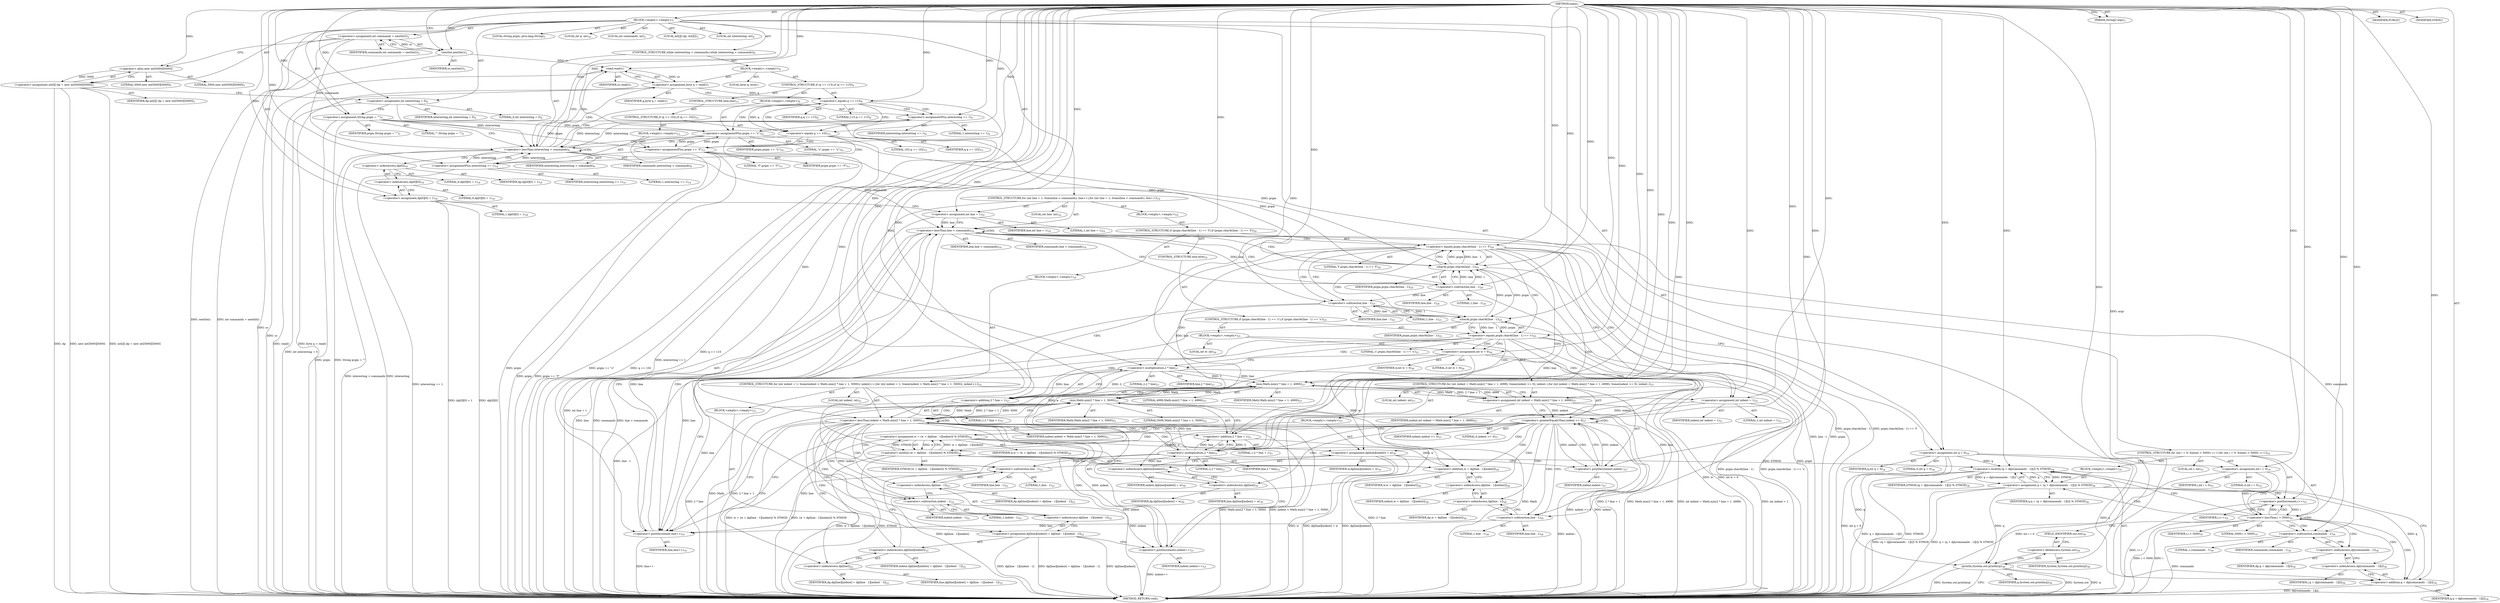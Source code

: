 digraph "main" {  
"17" [label = <(METHOD,main)<SUB>1</SUB>> ]
"18" [label = <(PARAM,String[] args)<SUB>1</SUB>> ]
"19" [label = <(BLOCK,&lt;empty&gt;,&lt;empty&gt;)<SUB>1</SUB>> ]
"20" [label = <(LOCAL,int commands: int)<SUB>2</SUB>> ]
"21" [label = <(&lt;operator&gt;.assignment,int commands = nextInt())<SUB>2</SUB>> ]
"22" [label = <(IDENTIFIER,commands,int commands = nextInt())<SUB>2</SUB>> ]
"23" [label = <(nextInt,nextInt())<SUB>2</SUB>> ]
"24" [label = <(IDENTIFIER,sc,nextInt())<SUB>2</SUB>> ]
"25" [label = <(LOCAL,int[][] dp: int[][])<SUB>3</SUB>> ]
"26" [label = <(&lt;operator&gt;.assignment,int[][] dp = new int[5000][5000])<SUB>3</SUB>> ]
"27" [label = <(IDENTIFIER,dp,int[][] dp = new int[5000][5000])<SUB>3</SUB>> ]
"28" [label = <(&lt;operator&gt;.alloc,new int[5000][5000])> ]
"29" [label = <(LITERAL,5000,new int[5000][5000])<SUB>3</SUB>> ]
"30" [label = <(LITERAL,5000,new int[5000][5000])<SUB>3</SUB>> ]
"31" [label = <(LOCAL,int interesting: int)<SUB>4</SUB>> ]
"32" [label = <(&lt;operator&gt;.assignment,int interesting = 0)<SUB>4</SUB>> ]
"33" [label = <(IDENTIFIER,interesting,int interesting = 0)<SUB>4</SUB>> ]
"34" [label = <(LITERAL,0,int interesting = 0)<SUB>4</SUB>> ]
"35" [label = <(LOCAL,String prgm: java.lang.String)<SUB>5</SUB>> ]
"36" [label = <(&lt;operator&gt;.assignment,String prgm = &quot;&quot;)<SUB>5</SUB>> ]
"37" [label = <(IDENTIFIER,prgm,String prgm = &quot;&quot;)<SUB>5</SUB>> ]
"38" [label = <(LITERAL,&quot;&quot;,String prgm = &quot;&quot;)<SUB>5</SUB>> ]
"39" [label = <(CONTROL_STRUCTURE,while (interesting &lt; commands),while (interesting &lt; commands))<SUB>6</SUB>> ]
"40" [label = <(&lt;operator&gt;.lessThan,interesting &lt; commands)<SUB>6</SUB>> ]
"41" [label = <(IDENTIFIER,interesting,interesting &lt; commands)<SUB>6</SUB>> ]
"42" [label = <(IDENTIFIER,commands,interesting &lt; commands)<SUB>6</SUB>> ]
"43" [label = <(BLOCK,&lt;empty&gt;,&lt;empty&gt;)<SUB>6</SUB>> ]
"44" [label = <(LOCAL,byte q: byte)<SUB>7</SUB>> ]
"45" [label = <(&lt;operator&gt;.assignment,byte q = read())<SUB>7</SUB>> ]
"46" [label = <(IDENTIFIER,q,byte q = read())<SUB>7</SUB>> ]
"47" [label = <(read,read())<SUB>7</SUB>> ]
"48" [label = <(IDENTIFIER,sc,read())<SUB>7</SUB>> ]
"49" [label = <(CONTROL_STRUCTURE,if (q == 115),if (q == 115))<SUB>8</SUB>> ]
"50" [label = <(&lt;operator&gt;.equals,q == 115)<SUB>8</SUB>> ]
"51" [label = <(IDENTIFIER,q,q == 115)<SUB>8</SUB>> ]
"52" [label = <(LITERAL,115,q == 115)<SUB>8</SUB>> ]
"53" [label = <(BLOCK,&lt;empty&gt;,&lt;empty&gt;)<SUB>8</SUB>> ]
"54" [label = <(&lt;operator&gt;.assignmentPlus,interesting += 1)<SUB>9</SUB>> ]
"55" [label = <(IDENTIFIER,interesting,interesting += 1)<SUB>9</SUB>> ]
"56" [label = <(LITERAL,1,interesting += 1)<SUB>9</SUB>> ]
"57" [label = <(&lt;operator&gt;.assignmentPlus,prgm += &quot;s&quot;)<SUB>10</SUB>> ]
"58" [label = <(IDENTIFIER,prgm,prgm += &quot;s&quot;)<SUB>10</SUB>> ]
"59" [label = <(LITERAL,&quot;s&quot;,prgm += &quot;s&quot;)<SUB>10</SUB>> ]
"60" [label = <(CONTROL_STRUCTURE,else,else)<SUB>12</SUB>> ]
"61" [label = <(CONTROL_STRUCTURE,if (q == 102),if (q == 102))<SUB>12</SUB>> ]
"62" [label = <(&lt;operator&gt;.equals,q == 102)<SUB>12</SUB>> ]
"63" [label = <(IDENTIFIER,q,q == 102)<SUB>12</SUB>> ]
"64" [label = <(LITERAL,102,q == 102)<SUB>12</SUB>> ]
"65" [label = <(BLOCK,&lt;empty&gt;,&lt;empty&gt;)<SUB>12</SUB>> ]
"66" [label = <(&lt;operator&gt;.assignmentPlus,prgm += &quot;f&quot;)<SUB>13</SUB>> ]
"67" [label = <(IDENTIFIER,prgm,prgm += &quot;f&quot;)<SUB>13</SUB>> ]
"68" [label = <(LITERAL,&quot;f&quot;,prgm += &quot;f&quot;)<SUB>13</SUB>> ]
"69" [label = <(&lt;operator&gt;.assignmentPlus,interesting += 1)<SUB>14</SUB>> ]
"70" [label = <(IDENTIFIER,interesting,interesting += 1)<SUB>14</SUB>> ]
"71" [label = <(LITERAL,1,interesting += 1)<SUB>14</SUB>> ]
"72" [label = <(&lt;operator&gt;.assignment,dp[0][0] = 1)<SUB>18</SUB>> ]
"73" [label = <(&lt;operator&gt;.indexAccess,dp[0][0])<SUB>18</SUB>> ]
"74" [label = <(&lt;operator&gt;.indexAccess,dp[0])<SUB>18</SUB>> ]
"75" [label = <(IDENTIFIER,dp,dp[0][0] = 1)<SUB>18</SUB>> ]
"76" [label = <(LITERAL,0,dp[0][0] = 1)<SUB>18</SUB>> ]
"77" [label = <(LITERAL,0,dp[0][0] = 1)<SUB>18</SUB>> ]
"78" [label = <(LITERAL,1,dp[0][0] = 1)<SUB>18</SUB>> ]
"79" [label = <(CONTROL_STRUCTURE,for (int line = 1; Some(line &lt; commands); line++),for (int line = 1; Some(line &lt; commands); line++))<SUB>19</SUB>> ]
"80" [label = <(LOCAL,int line: int)<SUB>19</SUB>> ]
"81" [label = <(&lt;operator&gt;.assignment,int line = 1)<SUB>19</SUB>> ]
"82" [label = <(IDENTIFIER,line,int line = 1)<SUB>19</SUB>> ]
"83" [label = <(LITERAL,1,int line = 1)<SUB>19</SUB>> ]
"84" [label = <(&lt;operator&gt;.lessThan,line &lt; commands)<SUB>19</SUB>> ]
"85" [label = <(IDENTIFIER,line,line &lt; commands)<SUB>19</SUB>> ]
"86" [label = <(IDENTIFIER,commands,line &lt; commands)<SUB>19</SUB>> ]
"87" [label = <(&lt;operator&gt;.postIncrement,line++)<SUB>19</SUB>> ]
"88" [label = <(IDENTIFIER,line,line++)<SUB>19</SUB>> ]
"89" [label = <(BLOCK,&lt;empty&gt;,&lt;empty&gt;)<SUB>19</SUB>> ]
"90" [label = <(CONTROL_STRUCTURE,if (prgm.charAt(line - 1) == 'f'),if (prgm.charAt(line - 1) == 'f'))<SUB>20</SUB>> ]
"91" [label = <(&lt;operator&gt;.equals,prgm.charAt(line - 1) == 'f')<SUB>20</SUB>> ]
"92" [label = <(charAt,prgm.charAt(line - 1))<SUB>20</SUB>> ]
"93" [label = <(IDENTIFIER,prgm,prgm.charAt(line - 1))<SUB>20</SUB>> ]
"94" [label = <(&lt;operator&gt;.subtraction,line - 1)<SUB>20</SUB>> ]
"95" [label = <(IDENTIFIER,line,line - 1)<SUB>20</SUB>> ]
"96" [label = <(LITERAL,1,line - 1)<SUB>20</SUB>> ]
"97" [label = <(LITERAL,'f',prgm.charAt(line - 1) == 'f')<SUB>20</SUB>> ]
"98" [label = <(BLOCK,&lt;empty&gt;,&lt;empty&gt;)<SUB>20</SUB>> ]
"99" [label = <(CONTROL_STRUCTURE,for (int indent = 1; Some(indent &lt; Math.min(2 * line + 1, 5000)); indent++),for (int indent = 1; Some(indent &lt; Math.min(2 * line + 1, 5000)); indent++))<SUB>21</SUB>> ]
"100" [label = <(LOCAL,int indent: int)<SUB>21</SUB>> ]
"101" [label = <(&lt;operator&gt;.assignment,int indent = 1)<SUB>21</SUB>> ]
"102" [label = <(IDENTIFIER,indent,int indent = 1)<SUB>21</SUB>> ]
"103" [label = <(LITERAL,1,int indent = 1)<SUB>21</SUB>> ]
"104" [label = <(&lt;operator&gt;.lessThan,indent &lt; Math.min(2 * line + 1, 5000))<SUB>21</SUB>> ]
"105" [label = <(IDENTIFIER,indent,indent &lt; Math.min(2 * line + 1, 5000))<SUB>21</SUB>> ]
"106" [label = <(min,Math.min(2 * line + 1, 5000))<SUB>21</SUB>> ]
"107" [label = <(IDENTIFIER,Math,Math.min(2 * line + 1, 5000))<SUB>21</SUB>> ]
"108" [label = <(&lt;operator&gt;.addition,2 * line + 1)<SUB>21</SUB>> ]
"109" [label = <(&lt;operator&gt;.multiplication,2 * line)<SUB>21</SUB>> ]
"110" [label = <(LITERAL,2,2 * line)<SUB>21</SUB>> ]
"111" [label = <(IDENTIFIER,line,2 * line)<SUB>21</SUB>> ]
"112" [label = <(LITERAL,1,2 * line + 1)<SUB>21</SUB>> ]
"113" [label = <(LITERAL,5000,Math.min(2 * line + 1, 5000))<SUB>21</SUB>> ]
"114" [label = <(&lt;operator&gt;.postIncrement,indent++)<SUB>21</SUB>> ]
"115" [label = <(IDENTIFIER,indent,indent++)<SUB>21</SUB>> ]
"116" [label = <(BLOCK,&lt;empty&gt;,&lt;empty&gt;)<SUB>21</SUB>> ]
"117" [label = <(&lt;operator&gt;.assignment,dp[line][indent] = dp[line - 1][indent - 1])<SUB>22</SUB>> ]
"118" [label = <(&lt;operator&gt;.indexAccess,dp[line][indent])<SUB>22</SUB>> ]
"119" [label = <(&lt;operator&gt;.indexAccess,dp[line])<SUB>22</SUB>> ]
"120" [label = <(IDENTIFIER,dp,dp[line][indent] = dp[line - 1][indent - 1])<SUB>22</SUB>> ]
"121" [label = <(IDENTIFIER,line,dp[line][indent] = dp[line - 1][indent - 1])<SUB>22</SUB>> ]
"122" [label = <(IDENTIFIER,indent,dp[line][indent] = dp[line - 1][indent - 1])<SUB>22</SUB>> ]
"123" [label = <(&lt;operator&gt;.indexAccess,dp[line - 1][indent - 1])<SUB>22</SUB>> ]
"124" [label = <(&lt;operator&gt;.indexAccess,dp[line - 1])<SUB>22</SUB>> ]
"125" [label = <(IDENTIFIER,dp,dp[line][indent] = dp[line - 1][indent - 1])<SUB>22</SUB>> ]
"126" [label = <(&lt;operator&gt;.subtraction,line - 1)<SUB>22</SUB>> ]
"127" [label = <(IDENTIFIER,line,line - 1)<SUB>22</SUB>> ]
"128" [label = <(LITERAL,1,line - 1)<SUB>22</SUB>> ]
"129" [label = <(&lt;operator&gt;.subtraction,indent - 1)<SUB>22</SUB>> ]
"130" [label = <(IDENTIFIER,indent,indent - 1)<SUB>22</SUB>> ]
"131" [label = <(LITERAL,1,indent - 1)<SUB>22</SUB>> ]
"132" [label = <(CONTROL_STRUCTURE,else,else)<SUB>25</SUB>> ]
"133" [label = <(CONTROL_STRUCTURE,if (prgm.charAt(line - 1) == 's'),if (prgm.charAt(line - 1) == 's'))<SUB>25</SUB>> ]
"134" [label = <(&lt;operator&gt;.equals,prgm.charAt(line - 1) == 's')<SUB>25</SUB>> ]
"135" [label = <(charAt,prgm.charAt(line - 1))<SUB>25</SUB>> ]
"136" [label = <(IDENTIFIER,prgm,prgm.charAt(line - 1))<SUB>25</SUB>> ]
"137" [label = <(&lt;operator&gt;.subtraction,line - 1)<SUB>25</SUB>> ]
"138" [label = <(IDENTIFIER,line,line - 1)<SUB>25</SUB>> ]
"139" [label = <(LITERAL,1,line - 1)<SUB>25</SUB>> ]
"140" [label = <(LITERAL,'s',prgm.charAt(line - 1) == 's')<SUB>25</SUB>> ]
"141" [label = <(BLOCK,&lt;empty&gt;,&lt;empty&gt;)<SUB>25</SUB>> ]
"142" [label = <(LOCAL,int w: int)<SUB>26</SUB>> ]
"143" [label = <(&lt;operator&gt;.assignment,int w = 0)<SUB>26</SUB>> ]
"144" [label = <(IDENTIFIER,w,int w = 0)<SUB>26</SUB>> ]
"145" [label = <(LITERAL,0,int w = 0)<SUB>26</SUB>> ]
"146" [label = <(CONTROL_STRUCTURE,for (int indent = Math.min(2 * line + 1, 4999); Some(indent &gt;= 0); indent--),for (int indent = Math.min(2 * line + 1, 4999); Some(indent &gt;= 0); indent--))<SUB>27</SUB>> ]
"147" [label = <(LOCAL,int indent: int)<SUB>27</SUB>> ]
"148" [label = <(&lt;operator&gt;.assignment,int indent = Math.min(2 * line + 1, 4999))<SUB>27</SUB>> ]
"149" [label = <(IDENTIFIER,indent,int indent = Math.min(2 * line + 1, 4999))<SUB>27</SUB>> ]
"150" [label = <(min,Math.min(2 * line + 1, 4999))<SUB>27</SUB>> ]
"151" [label = <(IDENTIFIER,Math,Math.min(2 * line + 1, 4999))<SUB>27</SUB>> ]
"152" [label = <(&lt;operator&gt;.addition,2 * line + 1)<SUB>27</SUB>> ]
"153" [label = <(&lt;operator&gt;.multiplication,2 * line)<SUB>27</SUB>> ]
"154" [label = <(LITERAL,2,2 * line)<SUB>27</SUB>> ]
"155" [label = <(IDENTIFIER,line,2 * line)<SUB>27</SUB>> ]
"156" [label = <(LITERAL,1,2 * line + 1)<SUB>27</SUB>> ]
"157" [label = <(LITERAL,4999,Math.min(2 * line + 1, 4999))<SUB>27</SUB>> ]
"158" [label = <(&lt;operator&gt;.greaterEqualsThan,indent &gt;= 0)<SUB>27</SUB>> ]
"159" [label = <(IDENTIFIER,indent,indent &gt;= 0)<SUB>27</SUB>> ]
"160" [label = <(LITERAL,0,indent &gt;= 0)<SUB>27</SUB>> ]
"161" [label = <(&lt;operator&gt;.postDecrement,indent--)<SUB>27</SUB>> ]
"162" [label = <(IDENTIFIER,indent,indent--)<SUB>27</SUB>> ]
"163" [label = <(BLOCK,&lt;empty&gt;,&lt;empty&gt;)<SUB>27</SUB>> ]
"164" [label = <(&lt;operator&gt;.assignment,w = (w + dp[line - 1][indent]) % STMOD)<SUB>28</SUB>> ]
"165" [label = <(IDENTIFIER,w,w = (w + dp[line - 1][indent]) % STMOD)<SUB>28</SUB>> ]
"166" [label = <(&lt;operator&gt;.modulo,(w + dp[line - 1][indent]) % STMOD)<SUB>28</SUB>> ]
"167" [label = <(&lt;operator&gt;.addition,w + dp[line - 1][indent])<SUB>28</SUB>> ]
"168" [label = <(IDENTIFIER,w,w + dp[line - 1][indent])<SUB>28</SUB>> ]
"169" [label = <(&lt;operator&gt;.indexAccess,dp[line - 1][indent])<SUB>28</SUB>> ]
"170" [label = <(&lt;operator&gt;.indexAccess,dp[line - 1])<SUB>28</SUB>> ]
"171" [label = <(IDENTIFIER,dp,w + dp[line - 1][indent])<SUB>28</SUB>> ]
"172" [label = <(&lt;operator&gt;.subtraction,line - 1)<SUB>28</SUB>> ]
"173" [label = <(IDENTIFIER,line,line - 1)<SUB>28</SUB>> ]
"174" [label = <(LITERAL,1,line - 1)<SUB>28</SUB>> ]
"175" [label = <(IDENTIFIER,indent,w + dp[line - 1][indent])<SUB>28</SUB>> ]
"176" [label = <(IDENTIFIER,STMOD,(w + dp[line - 1][indent]) % STMOD)<SUB>28</SUB>> ]
"177" [label = <(&lt;operator&gt;.assignment,dp[line][indent] = w)<SUB>30</SUB>> ]
"178" [label = <(&lt;operator&gt;.indexAccess,dp[line][indent])<SUB>30</SUB>> ]
"179" [label = <(&lt;operator&gt;.indexAccess,dp[line])<SUB>30</SUB>> ]
"180" [label = <(IDENTIFIER,dp,dp[line][indent] = w)<SUB>30</SUB>> ]
"181" [label = <(IDENTIFIER,line,dp[line][indent] = w)<SUB>30</SUB>> ]
"182" [label = <(IDENTIFIER,indent,dp[line][indent] = w)<SUB>30</SUB>> ]
"183" [label = <(IDENTIFIER,w,dp[line][indent] = w)<SUB>30</SUB>> ]
"184" [label = <(LOCAL,int q: int)<SUB>34</SUB>> ]
"185" [label = <(&lt;operator&gt;.assignment,int q = 0)<SUB>34</SUB>> ]
"186" [label = <(IDENTIFIER,q,int q = 0)<SUB>34</SUB>> ]
"187" [label = <(LITERAL,0,int q = 0)<SUB>34</SUB>> ]
"188" [label = <(CONTROL_STRUCTURE,for (int i = 0; Some(i &lt; 5000); i++),for (int i = 0; Some(i &lt; 5000); i++))<SUB>35</SUB>> ]
"189" [label = <(LOCAL,int i: int)<SUB>35</SUB>> ]
"190" [label = <(&lt;operator&gt;.assignment,int i = 0)<SUB>35</SUB>> ]
"191" [label = <(IDENTIFIER,i,int i = 0)<SUB>35</SUB>> ]
"192" [label = <(LITERAL,0,int i = 0)<SUB>35</SUB>> ]
"193" [label = <(&lt;operator&gt;.lessThan,i &lt; 5000)<SUB>35</SUB>> ]
"194" [label = <(IDENTIFIER,i,i &lt; 5000)<SUB>35</SUB>> ]
"195" [label = <(LITERAL,5000,i &lt; 5000)<SUB>35</SUB>> ]
"196" [label = <(&lt;operator&gt;.postIncrement,i++)<SUB>35</SUB>> ]
"197" [label = <(IDENTIFIER,i,i++)<SUB>35</SUB>> ]
"198" [label = <(BLOCK,&lt;empty&gt;,&lt;empty&gt;)<SUB>35</SUB>> ]
"199" [label = <(&lt;operator&gt;.assignment,q = (q + dp[commands - 1][i]) % STMOD)<SUB>36</SUB>> ]
"200" [label = <(IDENTIFIER,q,q = (q + dp[commands - 1][i]) % STMOD)<SUB>36</SUB>> ]
"201" [label = <(&lt;operator&gt;.modulo,(q + dp[commands - 1][i]) % STMOD)<SUB>36</SUB>> ]
"202" [label = <(&lt;operator&gt;.addition,q + dp[commands - 1][i])<SUB>36</SUB>> ]
"203" [label = <(IDENTIFIER,q,q + dp[commands - 1][i])<SUB>36</SUB>> ]
"204" [label = <(&lt;operator&gt;.indexAccess,dp[commands - 1][i])<SUB>36</SUB>> ]
"205" [label = <(&lt;operator&gt;.indexAccess,dp[commands - 1])<SUB>36</SUB>> ]
"206" [label = <(IDENTIFIER,dp,q + dp[commands - 1][i])<SUB>36</SUB>> ]
"207" [label = <(&lt;operator&gt;.subtraction,commands - 1)<SUB>36</SUB>> ]
"208" [label = <(IDENTIFIER,commands,commands - 1)<SUB>36</SUB>> ]
"209" [label = <(LITERAL,1,commands - 1)<SUB>36</SUB>> ]
"210" [label = <(IDENTIFIER,i,q + dp[commands - 1][i])<SUB>36</SUB>> ]
"211" [label = <(IDENTIFIER,STMOD,(q + dp[commands - 1][i]) % STMOD)<SUB>36</SUB>> ]
"212" [label = <(println,System.out.println(q))<SUB>38</SUB>> ]
"213" [label = <(&lt;operator&gt;.fieldAccess,System.out)<SUB>38</SUB>> ]
"214" [label = <(IDENTIFIER,System,System.out.println(q))<SUB>38</SUB>> ]
"215" [label = <(FIELD_IDENTIFIER,out,out)<SUB>38</SUB>> ]
"216" [label = <(IDENTIFIER,q,System.out.println(q))<SUB>38</SUB>> ]
"217" [label = <(MODIFIER,PUBLIC)> ]
"218" [label = <(MODIFIER,STATIC)> ]
"219" [label = <(METHOD_RETURN,void)<SUB>1</SUB>> ]
  "17" -> "18"  [ label = "AST: "] 
  "17" -> "19"  [ label = "AST: "] 
  "17" -> "217"  [ label = "AST: "] 
  "17" -> "218"  [ label = "AST: "] 
  "17" -> "219"  [ label = "AST: "] 
  "19" -> "20"  [ label = "AST: "] 
  "19" -> "21"  [ label = "AST: "] 
  "19" -> "25"  [ label = "AST: "] 
  "19" -> "26"  [ label = "AST: "] 
  "19" -> "31"  [ label = "AST: "] 
  "19" -> "32"  [ label = "AST: "] 
  "19" -> "35"  [ label = "AST: "] 
  "19" -> "36"  [ label = "AST: "] 
  "19" -> "39"  [ label = "AST: "] 
  "19" -> "72"  [ label = "AST: "] 
  "19" -> "79"  [ label = "AST: "] 
  "19" -> "184"  [ label = "AST: "] 
  "19" -> "185"  [ label = "AST: "] 
  "19" -> "188"  [ label = "AST: "] 
  "19" -> "212"  [ label = "AST: "] 
  "21" -> "22"  [ label = "AST: "] 
  "21" -> "23"  [ label = "AST: "] 
  "23" -> "24"  [ label = "AST: "] 
  "26" -> "27"  [ label = "AST: "] 
  "26" -> "28"  [ label = "AST: "] 
  "28" -> "29"  [ label = "AST: "] 
  "28" -> "30"  [ label = "AST: "] 
  "32" -> "33"  [ label = "AST: "] 
  "32" -> "34"  [ label = "AST: "] 
  "36" -> "37"  [ label = "AST: "] 
  "36" -> "38"  [ label = "AST: "] 
  "39" -> "40"  [ label = "AST: "] 
  "39" -> "43"  [ label = "AST: "] 
  "40" -> "41"  [ label = "AST: "] 
  "40" -> "42"  [ label = "AST: "] 
  "43" -> "44"  [ label = "AST: "] 
  "43" -> "45"  [ label = "AST: "] 
  "43" -> "49"  [ label = "AST: "] 
  "45" -> "46"  [ label = "AST: "] 
  "45" -> "47"  [ label = "AST: "] 
  "47" -> "48"  [ label = "AST: "] 
  "49" -> "50"  [ label = "AST: "] 
  "49" -> "53"  [ label = "AST: "] 
  "49" -> "60"  [ label = "AST: "] 
  "50" -> "51"  [ label = "AST: "] 
  "50" -> "52"  [ label = "AST: "] 
  "53" -> "54"  [ label = "AST: "] 
  "53" -> "57"  [ label = "AST: "] 
  "54" -> "55"  [ label = "AST: "] 
  "54" -> "56"  [ label = "AST: "] 
  "57" -> "58"  [ label = "AST: "] 
  "57" -> "59"  [ label = "AST: "] 
  "60" -> "61"  [ label = "AST: "] 
  "61" -> "62"  [ label = "AST: "] 
  "61" -> "65"  [ label = "AST: "] 
  "62" -> "63"  [ label = "AST: "] 
  "62" -> "64"  [ label = "AST: "] 
  "65" -> "66"  [ label = "AST: "] 
  "65" -> "69"  [ label = "AST: "] 
  "66" -> "67"  [ label = "AST: "] 
  "66" -> "68"  [ label = "AST: "] 
  "69" -> "70"  [ label = "AST: "] 
  "69" -> "71"  [ label = "AST: "] 
  "72" -> "73"  [ label = "AST: "] 
  "72" -> "78"  [ label = "AST: "] 
  "73" -> "74"  [ label = "AST: "] 
  "73" -> "77"  [ label = "AST: "] 
  "74" -> "75"  [ label = "AST: "] 
  "74" -> "76"  [ label = "AST: "] 
  "79" -> "80"  [ label = "AST: "] 
  "79" -> "81"  [ label = "AST: "] 
  "79" -> "84"  [ label = "AST: "] 
  "79" -> "87"  [ label = "AST: "] 
  "79" -> "89"  [ label = "AST: "] 
  "81" -> "82"  [ label = "AST: "] 
  "81" -> "83"  [ label = "AST: "] 
  "84" -> "85"  [ label = "AST: "] 
  "84" -> "86"  [ label = "AST: "] 
  "87" -> "88"  [ label = "AST: "] 
  "89" -> "90"  [ label = "AST: "] 
  "90" -> "91"  [ label = "AST: "] 
  "90" -> "98"  [ label = "AST: "] 
  "90" -> "132"  [ label = "AST: "] 
  "91" -> "92"  [ label = "AST: "] 
  "91" -> "97"  [ label = "AST: "] 
  "92" -> "93"  [ label = "AST: "] 
  "92" -> "94"  [ label = "AST: "] 
  "94" -> "95"  [ label = "AST: "] 
  "94" -> "96"  [ label = "AST: "] 
  "98" -> "99"  [ label = "AST: "] 
  "99" -> "100"  [ label = "AST: "] 
  "99" -> "101"  [ label = "AST: "] 
  "99" -> "104"  [ label = "AST: "] 
  "99" -> "114"  [ label = "AST: "] 
  "99" -> "116"  [ label = "AST: "] 
  "101" -> "102"  [ label = "AST: "] 
  "101" -> "103"  [ label = "AST: "] 
  "104" -> "105"  [ label = "AST: "] 
  "104" -> "106"  [ label = "AST: "] 
  "106" -> "107"  [ label = "AST: "] 
  "106" -> "108"  [ label = "AST: "] 
  "106" -> "113"  [ label = "AST: "] 
  "108" -> "109"  [ label = "AST: "] 
  "108" -> "112"  [ label = "AST: "] 
  "109" -> "110"  [ label = "AST: "] 
  "109" -> "111"  [ label = "AST: "] 
  "114" -> "115"  [ label = "AST: "] 
  "116" -> "117"  [ label = "AST: "] 
  "117" -> "118"  [ label = "AST: "] 
  "117" -> "123"  [ label = "AST: "] 
  "118" -> "119"  [ label = "AST: "] 
  "118" -> "122"  [ label = "AST: "] 
  "119" -> "120"  [ label = "AST: "] 
  "119" -> "121"  [ label = "AST: "] 
  "123" -> "124"  [ label = "AST: "] 
  "123" -> "129"  [ label = "AST: "] 
  "124" -> "125"  [ label = "AST: "] 
  "124" -> "126"  [ label = "AST: "] 
  "126" -> "127"  [ label = "AST: "] 
  "126" -> "128"  [ label = "AST: "] 
  "129" -> "130"  [ label = "AST: "] 
  "129" -> "131"  [ label = "AST: "] 
  "132" -> "133"  [ label = "AST: "] 
  "133" -> "134"  [ label = "AST: "] 
  "133" -> "141"  [ label = "AST: "] 
  "134" -> "135"  [ label = "AST: "] 
  "134" -> "140"  [ label = "AST: "] 
  "135" -> "136"  [ label = "AST: "] 
  "135" -> "137"  [ label = "AST: "] 
  "137" -> "138"  [ label = "AST: "] 
  "137" -> "139"  [ label = "AST: "] 
  "141" -> "142"  [ label = "AST: "] 
  "141" -> "143"  [ label = "AST: "] 
  "141" -> "146"  [ label = "AST: "] 
  "143" -> "144"  [ label = "AST: "] 
  "143" -> "145"  [ label = "AST: "] 
  "146" -> "147"  [ label = "AST: "] 
  "146" -> "148"  [ label = "AST: "] 
  "146" -> "158"  [ label = "AST: "] 
  "146" -> "161"  [ label = "AST: "] 
  "146" -> "163"  [ label = "AST: "] 
  "148" -> "149"  [ label = "AST: "] 
  "148" -> "150"  [ label = "AST: "] 
  "150" -> "151"  [ label = "AST: "] 
  "150" -> "152"  [ label = "AST: "] 
  "150" -> "157"  [ label = "AST: "] 
  "152" -> "153"  [ label = "AST: "] 
  "152" -> "156"  [ label = "AST: "] 
  "153" -> "154"  [ label = "AST: "] 
  "153" -> "155"  [ label = "AST: "] 
  "158" -> "159"  [ label = "AST: "] 
  "158" -> "160"  [ label = "AST: "] 
  "161" -> "162"  [ label = "AST: "] 
  "163" -> "164"  [ label = "AST: "] 
  "163" -> "177"  [ label = "AST: "] 
  "164" -> "165"  [ label = "AST: "] 
  "164" -> "166"  [ label = "AST: "] 
  "166" -> "167"  [ label = "AST: "] 
  "166" -> "176"  [ label = "AST: "] 
  "167" -> "168"  [ label = "AST: "] 
  "167" -> "169"  [ label = "AST: "] 
  "169" -> "170"  [ label = "AST: "] 
  "169" -> "175"  [ label = "AST: "] 
  "170" -> "171"  [ label = "AST: "] 
  "170" -> "172"  [ label = "AST: "] 
  "172" -> "173"  [ label = "AST: "] 
  "172" -> "174"  [ label = "AST: "] 
  "177" -> "178"  [ label = "AST: "] 
  "177" -> "183"  [ label = "AST: "] 
  "178" -> "179"  [ label = "AST: "] 
  "178" -> "182"  [ label = "AST: "] 
  "179" -> "180"  [ label = "AST: "] 
  "179" -> "181"  [ label = "AST: "] 
  "185" -> "186"  [ label = "AST: "] 
  "185" -> "187"  [ label = "AST: "] 
  "188" -> "189"  [ label = "AST: "] 
  "188" -> "190"  [ label = "AST: "] 
  "188" -> "193"  [ label = "AST: "] 
  "188" -> "196"  [ label = "AST: "] 
  "188" -> "198"  [ label = "AST: "] 
  "190" -> "191"  [ label = "AST: "] 
  "190" -> "192"  [ label = "AST: "] 
  "193" -> "194"  [ label = "AST: "] 
  "193" -> "195"  [ label = "AST: "] 
  "196" -> "197"  [ label = "AST: "] 
  "198" -> "199"  [ label = "AST: "] 
  "199" -> "200"  [ label = "AST: "] 
  "199" -> "201"  [ label = "AST: "] 
  "201" -> "202"  [ label = "AST: "] 
  "201" -> "211"  [ label = "AST: "] 
  "202" -> "203"  [ label = "AST: "] 
  "202" -> "204"  [ label = "AST: "] 
  "204" -> "205"  [ label = "AST: "] 
  "204" -> "210"  [ label = "AST: "] 
  "205" -> "206"  [ label = "AST: "] 
  "205" -> "207"  [ label = "AST: "] 
  "207" -> "208"  [ label = "AST: "] 
  "207" -> "209"  [ label = "AST: "] 
  "212" -> "213"  [ label = "AST: "] 
  "212" -> "216"  [ label = "AST: "] 
  "213" -> "214"  [ label = "AST: "] 
  "213" -> "215"  [ label = "AST: "] 
  "21" -> "28"  [ label = "CFG: "] 
  "26" -> "32"  [ label = "CFG: "] 
  "32" -> "36"  [ label = "CFG: "] 
  "36" -> "40"  [ label = "CFG: "] 
  "72" -> "81"  [ label = "CFG: "] 
  "185" -> "190"  [ label = "CFG: "] 
  "212" -> "219"  [ label = "CFG: "] 
  "23" -> "21"  [ label = "CFG: "] 
  "28" -> "26"  [ label = "CFG: "] 
  "40" -> "47"  [ label = "CFG: "] 
  "40" -> "74"  [ label = "CFG: "] 
  "73" -> "72"  [ label = "CFG: "] 
  "81" -> "84"  [ label = "CFG: "] 
  "84" -> "94"  [ label = "CFG: "] 
  "84" -> "185"  [ label = "CFG: "] 
  "87" -> "84"  [ label = "CFG: "] 
  "190" -> "193"  [ label = "CFG: "] 
  "193" -> "207"  [ label = "CFG: "] 
  "193" -> "215"  [ label = "CFG: "] 
  "196" -> "193"  [ label = "CFG: "] 
  "213" -> "212"  [ label = "CFG: "] 
  "45" -> "50"  [ label = "CFG: "] 
  "74" -> "73"  [ label = "CFG: "] 
  "199" -> "196"  [ label = "CFG: "] 
  "215" -> "213"  [ label = "CFG: "] 
  "47" -> "45"  [ label = "CFG: "] 
  "50" -> "54"  [ label = "CFG: "] 
  "50" -> "62"  [ label = "CFG: "] 
  "91" -> "101"  [ label = "CFG: "] 
  "91" -> "137"  [ label = "CFG: "] 
  "201" -> "199"  [ label = "CFG: "] 
  "54" -> "57"  [ label = "CFG: "] 
  "57" -> "40"  [ label = "CFG: "] 
  "92" -> "91"  [ label = "CFG: "] 
  "202" -> "201"  [ label = "CFG: "] 
  "62" -> "40"  [ label = "CFG: "] 
  "62" -> "66"  [ label = "CFG: "] 
  "94" -> "92"  [ label = "CFG: "] 
  "101" -> "109"  [ label = "CFG: "] 
  "104" -> "119"  [ label = "CFG: "] 
  "104" -> "87"  [ label = "CFG: "] 
  "114" -> "109"  [ label = "CFG: "] 
  "134" -> "143"  [ label = "CFG: "] 
  "134" -> "87"  [ label = "CFG: "] 
  "204" -> "202"  [ label = "CFG: "] 
  "66" -> "69"  [ label = "CFG: "] 
  "69" -> "40"  [ label = "CFG: "] 
  "106" -> "104"  [ label = "CFG: "] 
  "117" -> "114"  [ label = "CFG: "] 
  "135" -> "134"  [ label = "CFG: "] 
  "143" -> "153"  [ label = "CFG: "] 
  "205" -> "204"  [ label = "CFG: "] 
  "108" -> "106"  [ label = "CFG: "] 
  "118" -> "126"  [ label = "CFG: "] 
  "123" -> "117"  [ label = "CFG: "] 
  "137" -> "135"  [ label = "CFG: "] 
  "148" -> "158"  [ label = "CFG: "] 
  "158" -> "172"  [ label = "CFG: "] 
  "158" -> "87"  [ label = "CFG: "] 
  "161" -> "158"  [ label = "CFG: "] 
  "207" -> "205"  [ label = "CFG: "] 
  "109" -> "108"  [ label = "CFG: "] 
  "119" -> "118"  [ label = "CFG: "] 
  "124" -> "129"  [ label = "CFG: "] 
  "129" -> "123"  [ label = "CFG: "] 
  "150" -> "148"  [ label = "CFG: "] 
  "164" -> "179"  [ label = "CFG: "] 
  "177" -> "161"  [ label = "CFG: "] 
  "126" -> "124"  [ label = "CFG: "] 
  "152" -> "150"  [ label = "CFG: "] 
  "166" -> "164"  [ label = "CFG: "] 
  "178" -> "177"  [ label = "CFG: "] 
  "153" -> "152"  [ label = "CFG: "] 
  "167" -> "166"  [ label = "CFG: "] 
  "179" -> "178"  [ label = "CFG: "] 
  "169" -> "167"  [ label = "CFG: "] 
  "170" -> "169"  [ label = "CFG: "] 
  "172" -> "170"  [ label = "CFG: "] 
  "17" -> "23"  [ label = "CFG: "] 
  "18" -> "219"  [ label = "DDG: args"] 
  "23" -> "219"  [ label = "DDG: sc"] 
  "21" -> "219"  [ label = "DDG: nextInt()"] 
  "21" -> "219"  [ label = "DDG: int commands = nextInt()"] 
  "26" -> "219"  [ label = "DDG: dp"] 
  "26" -> "219"  [ label = "DDG: new int[5000][5000]"] 
  "26" -> "219"  [ label = "DDG: int[][] dp = new int[5000][5000]"] 
  "32" -> "219"  [ label = "DDG: int interesting = 0"] 
  "36" -> "219"  [ label = "DDG: prgm"] 
  "36" -> "219"  [ label = "DDG: String prgm = &quot;&quot;"] 
  "40" -> "219"  [ label = "DDG: interesting"] 
  "40" -> "219"  [ label = "DDG: interesting &lt; commands"] 
  "72" -> "219"  [ label = "DDG: dp[0][0]"] 
  "72" -> "219"  [ label = "DDG: dp[0][0] = 1"] 
  "81" -> "219"  [ label = "DDG: int line = 1"] 
  "84" -> "219"  [ label = "DDG: line"] 
  "84" -> "219"  [ label = "DDG: commands"] 
  "84" -> "219"  [ label = "DDG: line &lt; commands"] 
  "185" -> "219"  [ label = "DDG: int q = 0"] 
  "190" -> "219"  [ label = "DDG: int i = 0"] 
  "193" -> "219"  [ label = "DDG: i"] 
  "193" -> "219"  [ label = "DDG: i &lt; 5000"] 
  "212" -> "219"  [ label = "DDG: System.out"] 
  "212" -> "219"  [ label = "DDG: q"] 
  "212" -> "219"  [ label = "DDG: System.out.println(q)"] 
  "207" -> "219"  [ label = "DDG: commands"] 
  "202" -> "219"  [ label = "DDG: dp[commands - 1][i]"] 
  "201" -> "219"  [ label = "DDG: q + dp[commands - 1][i]"] 
  "201" -> "219"  [ label = "DDG: STMOD"] 
  "199" -> "219"  [ label = "DDG: (q + dp[commands - 1][i]) % STMOD"] 
  "199" -> "219"  [ label = "DDG: q = (q + dp[commands - 1][i]) % STMOD"] 
  "196" -> "219"  [ label = "DDG: i++"] 
  "92" -> "219"  [ label = "DDG: prgm"] 
  "92" -> "219"  [ label = "DDG: line - 1"] 
  "91" -> "219"  [ label = "DDG: prgm.charAt(line - 1)"] 
  "91" -> "219"  [ label = "DDG: prgm.charAt(line - 1) == 'f'"] 
  "135" -> "219"  [ label = "DDG: prgm"] 
  "135" -> "219"  [ label = "DDG: line - 1"] 
  "134" -> "219"  [ label = "DDG: prgm.charAt(line - 1)"] 
  "134" -> "219"  [ label = "DDG: prgm.charAt(line - 1) == 's'"] 
  "143" -> "219"  [ label = "DDG: w"] 
  "143" -> "219"  [ label = "DDG: int w = 0"] 
  "150" -> "219"  [ label = "DDG: Math"] 
  "152" -> "219"  [ label = "DDG: 2 * line"] 
  "150" -> "219"  [ label = "DDG: 2 * line + 1"] 
  "148" -> "219"  [ label = "DDG: Math.min(2 * line + 1, 4999)"] 
  "148" -> "219"  [ label = "DDG: int indent = Math.min(2 * line + 1, 4999)"] 
  "158" -> "219"  [ label = "DDG: indent"] 
  "158" -> "219"  [ label = "DDG: indent &gt;= 0"] 
  "167" -> "219"  [ label = "DDG: dp[line - 1][indent]"] 
  "166" -> "219"  [ label = "DDG: w + dp[line - 1][indent]"] 
  "166" -> "219"  [ label = "DDG: STMOD"] 
  "164" -> "219"  [ label = "DDG: (w + dp[line - 1][indent]) % STMOD"] 
  "164" -> "219"  [ label = "DDG: w = (w + dp[line - 1][indent]) % STMOD"] 
  "177" -> "219"  [ label = "DDG: dp[line][indent]"] 
  "177" -> "219"  [ label = "DDG: w"] 
  "177" -> "219"  [ label = "DDG: dp[line][indent] = w"] 
  "161" -> "219"  [ label = "DDG: indent--"] 
  "101" -> "219"  [ label = "DDG: int indent = 1"] 
  "104" -> "219"  [ label = "DDG: indent"] 
  "106" -> "219"  [ label = "DDG: Math"] 
  "108" -> "219"  [ label = "DDG: 2 * line"] 
  "106" -> "219"  [ label = "DDG: 2 * line + 1"] 
  "104" -> "219"  [ label = "DDG: Math.min(2 * line + 1, 5000)"] 
  "104" -> "219"  [ label = "DDG: indent &lt; Math.min(2 * line + 1, 5000)"] 
  "87" -> "219"  [ label = "DDG: line++"] 
  "117" -> "219"  [ label = "DDG: dp[line][indent]"] 
  "117" -> "219"  [ label = "DDG: dp[line - 1][indent - 1]"] 
  "117" -> "219"  [ label = "DDG: dp[line][indent] = dp[line - 1][indent - 1]"] 
  "114" -> "219"  [ label = "DDG: indent++"] 
  "47" -> "219"  [ label = "DDG: sc"] 
  "45" -> "219"  [ label = "DDG: read()"] 
  "45" -> "219"  [ label = "DDG: byte q = read()"] 
  "50" -> "219"  [ label = "DDG: q == 115"] 
  "62" -> "219"  [ label = "DDG: q == 102"] 
  "66" -> "219"  [ label = "DDG: prgm"] 
  "66" -> "219"  [ label = "DDG: prgm += &quot;f&quot;"] 
  "69" -> "219"  [ label = "DDG: interesting += 1"] 
  "54" -> "219"  [ label = "DDG: interesting += 1"] 
  "57" -> "219"  [ label = "DDG: prgm"] 
  "57" -> "219"  [ label = "DDG: prgm += &quot;s&quot;"] 
  "17" -> "18"  [ label = "DDG: "] 
  "23" -> "21"  [ label = "DDG: sc"] 
  "28" -> "26"  [ label = "DDG: 5000"] 
  "17" -> "32"  [ label = "DDG: "] 
  "17" -> "36"  [ label = "DDG: "] 
  "17" -> "72"  [ label = "DDG: "] 
  "17" -> "185"  [ label = "DDG: "] 
  "17" -> "81"  [ label = "DDG: "] 
  "17" -> "190"  [ label = "DDG: "] 
  "185" -> "212"  [ label = "DDG: q"] 
  "199" -> "212"  [ label = "DDG: q"] 
  "17" -> "212"  [ label = "DDG: "] 
  "17" -> "23"  [ label = "DDG: "] 
  "17" -> "28"  [ label = "DDG: "] 
  "32" -> "40"  [ label = "DDG: interesting"] 
  "69" -> "40"  [ label = "DDG: interesting"] 
  "54" -> "40"  [ label = "DDG: interesting"] 
  "17" -> "40"  [ label = "DDG: "] 
  "21" -> "40"  [ label = "DDG: commands"] 
  "47" -> "45"  [ label = "DDG: sc"] 
  "81" -> "84"  [ label = "DDG: line"] 
  "87" -> "84"  [ label = "DDG: line"] 
  "17" -> "84"  [ label = "DDG: "] 
  "40" -> "84"  [ label = "DDG: commands"] 
  "137" -> "87"  [ label = "DDG: line"] 
  "153" -> "87"  [ label = "DDG: line"] 
  "172" -> "87"  [ label = "DDG: line"] 
  "109" -> "87"  [ label = "DDG: line"] 
  "17" -> "87"  [ label = "DDG: "] 
  "190" -> "193"  [ label = "DDG: i"] 
  "196" -> "193"  [ label = "DDG: i"] 
  "17" -> "193"  [ label = "DDG: "] 
  "193" -> "196"  [ label = "DDG: i"] 
  "17" -> "196"  [ label = "DDG: "] 
  "201" -> "199"  [ label = "DDG: q + dp[commands - 1][i]"] 
  "201" -> "199"  [ label = "DDG: STMOD"] 
  "23" -> "47"  [ label = "DDG: sc"] 
  "17" -> "47"  [ label = "DDG: "] 
  "45" -> "50"  [ label = "DDG: q"] 
  "17" -> "50"  [ label = "DDG: "] 
  "17" -> "54"  [ label = "DDG: "] 
  "17" -> "57"  [ label = "DDG: "] 
  "92" -> "91"  [ label = "DDG: prgm"] 
  "92" -> "91"  [ label = "DDG: line - 1"] 
  "17" -> "91"  [ label = "DDG: "] 
  "185" -> "201"  [ label = "DDG: q"] 
  "199" -> "201"  [ label = "DDG: q"] 
  "17" -> "201"  [ label = "DDG: "] 
  "166" -> "201"  [ label = "DDG: STMOD"] 
  "40" -> "54"  [ label = "DDG: interesting"] 
  "36" -> "57"  [ label = "DDG: prgm"] 
  "66" -> "57"  [ label = "DDG: prgm"] 
  "36" -> "92"  [ label = "DDG: prgm"] 
  "135" -> "92"  [ label = "DDG: prgm"] 
  "66" -> "92"  [ label = "DDG: prgm"] 
  "57" -> "92"  [ label = "DDG: prgm"] 
  "17" -> "92"  [ label = "DDG: "] 
  "94" -> "92"  [ label = "DDG: line"] 
  "94" -> "92"  [ label = "DDG: 1"] 
  "17" -> "101"  [ label = "DDG: "] 
  "185" -> "202"  [ label = "DDG: q"] 
  "199" -> "202"  [ label = "DDG: q"] 
  "17" -> "202"  [ label = "DDG: "] 
  "50" -> "62"  [ label = "DDG: q"] 
  "17" -> "62"  [ label = "DDG: "] 
  "17" -> "66"  [ label = "DDG: "] 
  "17" -> "69"  [ label = "DDG: "] 
  "84" -> "94"  [ label = "DDG: line"] 
  "17" -> "94"  [ label = "DDG: "] 
  "101" -> "104"  [ label = "DDG: indent"] 
  "114" -> "104"  [ label = "DDG: indent"] 
  "17" -> "104"  [ label = "DDG: "] 
  "106" -> "104"  [ label = "DDG: Math"] 
  "106" -> "104"  [ label = "DDG: 2 * line + 1"] 
  "106" -> "104"  [ label = "DDG: 5000"] 
  "129" -> "114"  [ label = "DDG: indent"] 
  "17" -> "114"  [ label = "DDG: "] 
  "135" -> "134"  [ label = "DDG: prgm"] 
  "135" -> "134"  [ label = "DDG: line - 1"] 
  "17" -> "134"  [ label = "DDG: "] 
  "17" -> "143"  [ label = "DDG: "] 
  "36" -> "66"  [ label = "DDG: prgm"] 
  "57" -> "66"  [ label = "DDG: prgm"] 
  "40" -> "69"  [ label = "DDG: interesting"] 
  "150" -> "106"  [ label = "DDG: Math"] 
  "17" -> "106"  [ label = "DDG: "] 
  "109" -> "106"  [ label = "DDG: 2"] 
  "109" -> "106"  [ label = "DDG: line"] 
  "92" -> "135"  [ label = "DDG: prgm"] 
  "17" -> "135"  [ label = "DDG: "] 
  "137" -> "135"  [ label = "DDG: line"] 
  "137" -> "135"  [ label = "DDG: 1"] 
  "150" -> "148"  [ label = "DDG: Math"] 
  "150" -> "148"  [ label = "DDG: 2 * line + 1"] 
  "150" -> "148"  [ label = "DDG: 4999"] 
  "109" -> "108"  [ label = "DDG: 2"] 
  "109" -> "108"  [ label = "DDG: line"] 
  "17" -> "108"  [ label = "DDG: "] 
  "94" -> "137"  [ label = "DDG: line"] 
  "17" -> "137"  [ label = "DDG: "] 
  "148" -> "158"  [ label = "DDG: indent"] 
  "161" -> "158"  [ label = "DDG: indent"] 
  "17" -> "158"  [ label = "DDG: "] 
  "158" -> "161"  [ label = "DDG: indent"] 
  "17" -> "161"  [ label = "DDG: "] 
  "166" -> "164"  [ label = "DDG: w + dp[line - 1][indent]"] 
  "166" -> "164"  [ label = "DDG: STMOD"] 
  "164" -> "177"  [ label = "DDG: w"] 
  "17" -> "177"  [ label = "DDG: "] 
  "84" -> "207"  [ label = "DDG: commands"] 
  "17" -> "207"  [ label = "DDG: "] 
  "17" -> "109"  [ label = "DDG: "] 
  "94" -> "109"  [ label = "DDG: line"] 
  "126" -> "109"  [ label = "DDG: line"] 
  "104" -> "129"  [ label = "DDG: indent"] 
  "17" -> "129"  [ label = "DDG: "] 
  "106" -> "150"  [ label = "DDG: Math"] 
  "17" -> "150"  [ label = "DDG: "] 
  "153" -> "150"  [ label = "DDG: 2"] 
  "153" -> "150"  [ label = "DDG: line"] 
  "109" -> "126"  [ label = "DDG: line"] 
  "17" -> "126"  [ label = "DDG: "] 
  "153" -> "152"  [ label = "DDG: 2"] 
  "153" -> "152"  [ label = "DDG: line"] 
  "17" -> "152"  [ label = "DDG: "] 
  "143" -> "166"  [ label = "DDG: w"] 
  "17" -> "166"  [ label = "DDG: "] 
  "164" -> "166"  [ label = "DDG: w"] 
  "17" -> "153"  [ label = "DDG: "] 
  "137" -> "153"  [ label = "DDG: line"] 
  "143" -> "167"  [ label = "DDG: w"] 
  "17" -> "167"  [ label = "DDG: "] 
  "164" -> "167"  [ label = "DDG: w"] 
  "153" -> "172"  [ label = "DDG: line"] 
  "17" -> "172"  [ label = "DDG: "] 
  "40" -> "40"  [ label = "CDG: "] 
  "40" -> "50"  [ label = "CDG: "] 
  "40" -> "47"  [ label = "CDG: "] 
  "40" -> "45"  [ label = "CDG: "] 
  "84" -> "94"  [ label = "CDG: "] 
  "84" -> "84"  [ label = "CDG: "] 
  "84" -> "92"  [ label = "CDG: "] 
  "84" -> "87"  [ label = "CDG: "] 
  "84" -> "91"  [ label = "CDG: "] 
  "193" -> "196"  [ label = "CDG: "] 
  "193" -> "204"  [ label = "CDG: "] 
  "193" -> "207"  [ label = "CDG: "] 
  "193" -> "202"  [ label = "CDG: "] 
  "193" -> "201"  [ label = "CDG: "] 
  "193" -> "205"  [ label = "CDG: "] 
  "193" -> "193"  [ label = "CDG: "] 
  "193" -> "199"  [ label = "CDG: "] 
  "50" -> "57"  [ label = "CDG: "] 
  "50" -> "54"  [ label = "CDG: "] 
  "50" -> "62"  [ label = "CDG: "] 
  "91" -> "104"  [ label = "CDG: "] 
  "91" -> "134"  [ label = "CDG: "] 
  "91" -> "101"  [ label = "CDG: "] 
  "91" -> "137"  [ label = "CDG: "] 
  "91" -> "108"  [ label = "CDG: "] 
  "91" -> "106"  [ label = "CDG: "] 
  "91" -> "135"  [ label = "CDG: "] 
  "91" -> "109"  [ label = "CDG: "] 
  "62" -> "69"  [ label = "CDG: "] 
  "62" -> "66"  [ label = "CDG: "] 
  "104" -> "114"  [ label = "CDG: "] 
  "104" -> "104"  [ label = "CDG: "] 
  "104" -> "119"  [ label = "CDG: "] 
  "104" -> "129"  [ label = "CDG: "] 
  "104" -> "118"  [ label = "CDG: "] 
  "104" -> "108"  [ label = "CDG: "] 
  "104" -> "123"  [ label = "CDG: "] 
  "104" -> "106"  [ label = "CDG: "] 
  "104" -> "126"  [ label = "CDG: "] 
  "104" -> "117"  [ label = "CDG: "] 
  "104" -> "124"  [ label = "CDG: "] 
  "104" -> "109"  [ label = "CDG: "] 
  "134" -> "150"  [ label = "CDG: "] 
  "134" -> "153"  [ label = "CDG: "] 
  "134" -> "148"  [ label = "CDG: "] 
  "134" -> "152"  [ label = "CDG: "] 
  "134" -> "158"  [ label = "CDG: "] 
  "134" -> "143"  [ label = "CDG: "] 
  "158" -> "167"  [ label = "CDG: "] 
  "158" -> "169"  [ label = "CDG: "] 
  "158" -> "161"  [ label = "CDG: "] 
  "158" -> "179"  [ label = "CDG: "] 
  "158" -> "178"  [ label = "CDG: "] 
  "158" -> "170"  [ label = "CDG: "] 
  "158" -> "164"  [ label = "CDG: "] 
  "158" -> "158"  [ label = "CDG: "] 
  "158" -> "166"  [ label = "CDG: "] 
  "158" -> "177"  [ label = "CDG: "] 
  "158" -> "172"  [ label = "CDG: "] 
}
